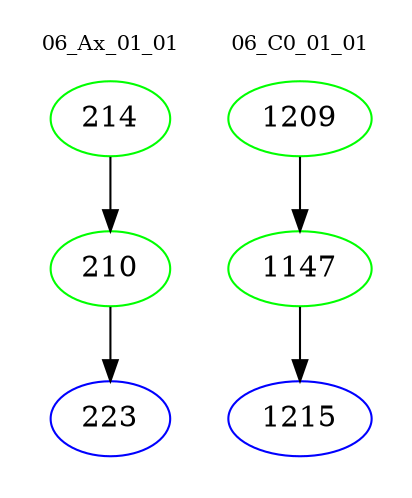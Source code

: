 digraph{
subgraph cluster_0 {
color = white
label = "06_Ax_01_01";
fontsize=10;
T0_214 [label="214", color="green"]
T0_214 -> T0_210 [color="black"]
T0_210 [label="210", color="green"]
T0_210 -> T0_223 [color="black"]
T0_223 [label="223", color="blue"]
}
subgraph cluster_1 {
color = white
label = "06_C0_01_01";
fontsize=10;
T1_1209 [label="1209", color="green"]
T1_1209 -> T1_1147 [color="black"]
T1_1147 [label="1147", color="green"]
T1_1147 -> T1_1215 [color="black"]
T1_1215 [label="1215", color="blue"]
}
}

